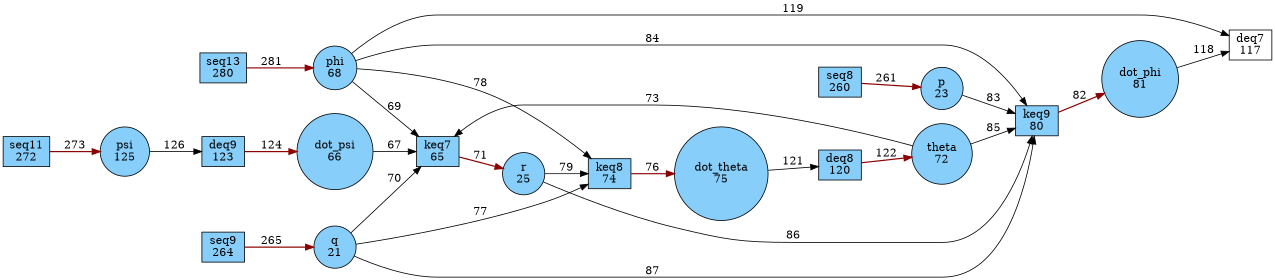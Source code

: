digraph G {
rankdir = LR;
size ="8.5"
node [shape = box, fillcolor = lightskyblue, style = filled, label="keq7
65"]; keq7;
node [shape = box, fillcolor = lightskyblue, style = filled, label="keq8
74"]; keq8;
node [shape = box, fillcolor = lightskyblue, style = filled, label="keq9
80"]; keq9;
node [shape = box, fillcolor = white, style = filled, label="deq7
117"]; deq7;
node [shape = box, fillcolor = lightskyblue, style = filled, label="deq8
120"]; deq8;
node [shape = box, fillcolor = lightskyblue, style = filled, label="deq9
123"]; deq9;
node [shape = box, fillcolor = lightskyblue, style = filled, label="seq8
260"]; seq8;
node [shape = box, fillcolor = lightskyblue, style = filled, label="seq9
264"]; seq9;
node [shape = box, fillcolor = lightskyblue, style = filled, label="seq11
272"]; seq11;
node [shape = box, fillcolor = lightskyblue, style = filled, label="seq13
280"]; seq13;
node [shape = circle, fillcolor = lightskyblue, style = filled, label="q
21"]; q;
node [shape = circle, fillcolor = lightskyblue, style = filled, label="p
23"]; p;
node [shape = circle, fillcolor = lightskyblue, style = filled, label="r
25"]; r;
node [shape = circle, fillcolor = lightskyblue, style = filled, label="dot_psi
66"]; dot_psi;
node [shape = circle, fillcolor = lightskyblue, style = filled, label="phi
68"]; phi;
node [shape = circle, fillcolor = lightskyblue, style = filled, label="theta
72"]; theta;
node [shape = circle, fillcolor = lightskyblue, style = filled, label="dot_theta
75"]; dot_theta;
node [shape = circle, fillcolor = lightskyblue, style = filled, label="dot_phi
81"]; dot_phi;
node [shape = circle, fillcolor = lightskyblue, style = filled, label="psi
125"]; psi;
dot_psi -> keq7 [penwidth = 1, label = "67"];
phi -> keq7 [penwidth = 1, label = "69"];
q -> keq7 [penwidth = 1, label = "70"];
keq7 -> r [penwidth = 1.5, label = "71", color = red4 ];
theta -> keq7 [penwidth = 1, label = "73"];
keq8 -> dot_theta [penwidth = 1.5, label = "76", color = red4 ];
q -> keq8 [penwidth = 1, label = "77"];
phi -> keq8 [penwidth = 1, label = "78"];
r -> keq8 [penwidth = 1, label = "79"];
keq9 -> dot_phi [penwidth = 1.5, label = "82", color = red4 ];
p -> keq9 [penwidth = 1, label = "83"];
phi -> keq9 [penwidth = 1, label = "84"];
theta -> keq9 [penwidth = 1, label = "85"];
r -> keq9 [penwidth = 1, label = "86"];
q -> keq9 [penwidth = 1, label = "87"];
dot_phi -> deq7 [penwidth = 1, label = "118"];
phi -> deq7 [penwidth = 1, label = "119"];
dot_theta -> deq8 [penwidth = 1, label = "121"];
deq8 -> theta [penwidth = 1.5, label = "122", color = red4 ];
deq9 -> dot_psi [penwidth = 1.5, label = "124", color = red4 ];
psi -> deq9 [penwidth = 1, label = "126"];
seq8 -> p [penwidth = 1.5, label = "261", color = red4 ];
seq9 -> q [penwidth = 1.5, label = "265", color = red4 ];
seq11 -> psi [penwidth = 1.5, label = "273", color = red4 ];
seq13 -> phi [penwidth = 1.5, label = "281", color = red4 ];
}
